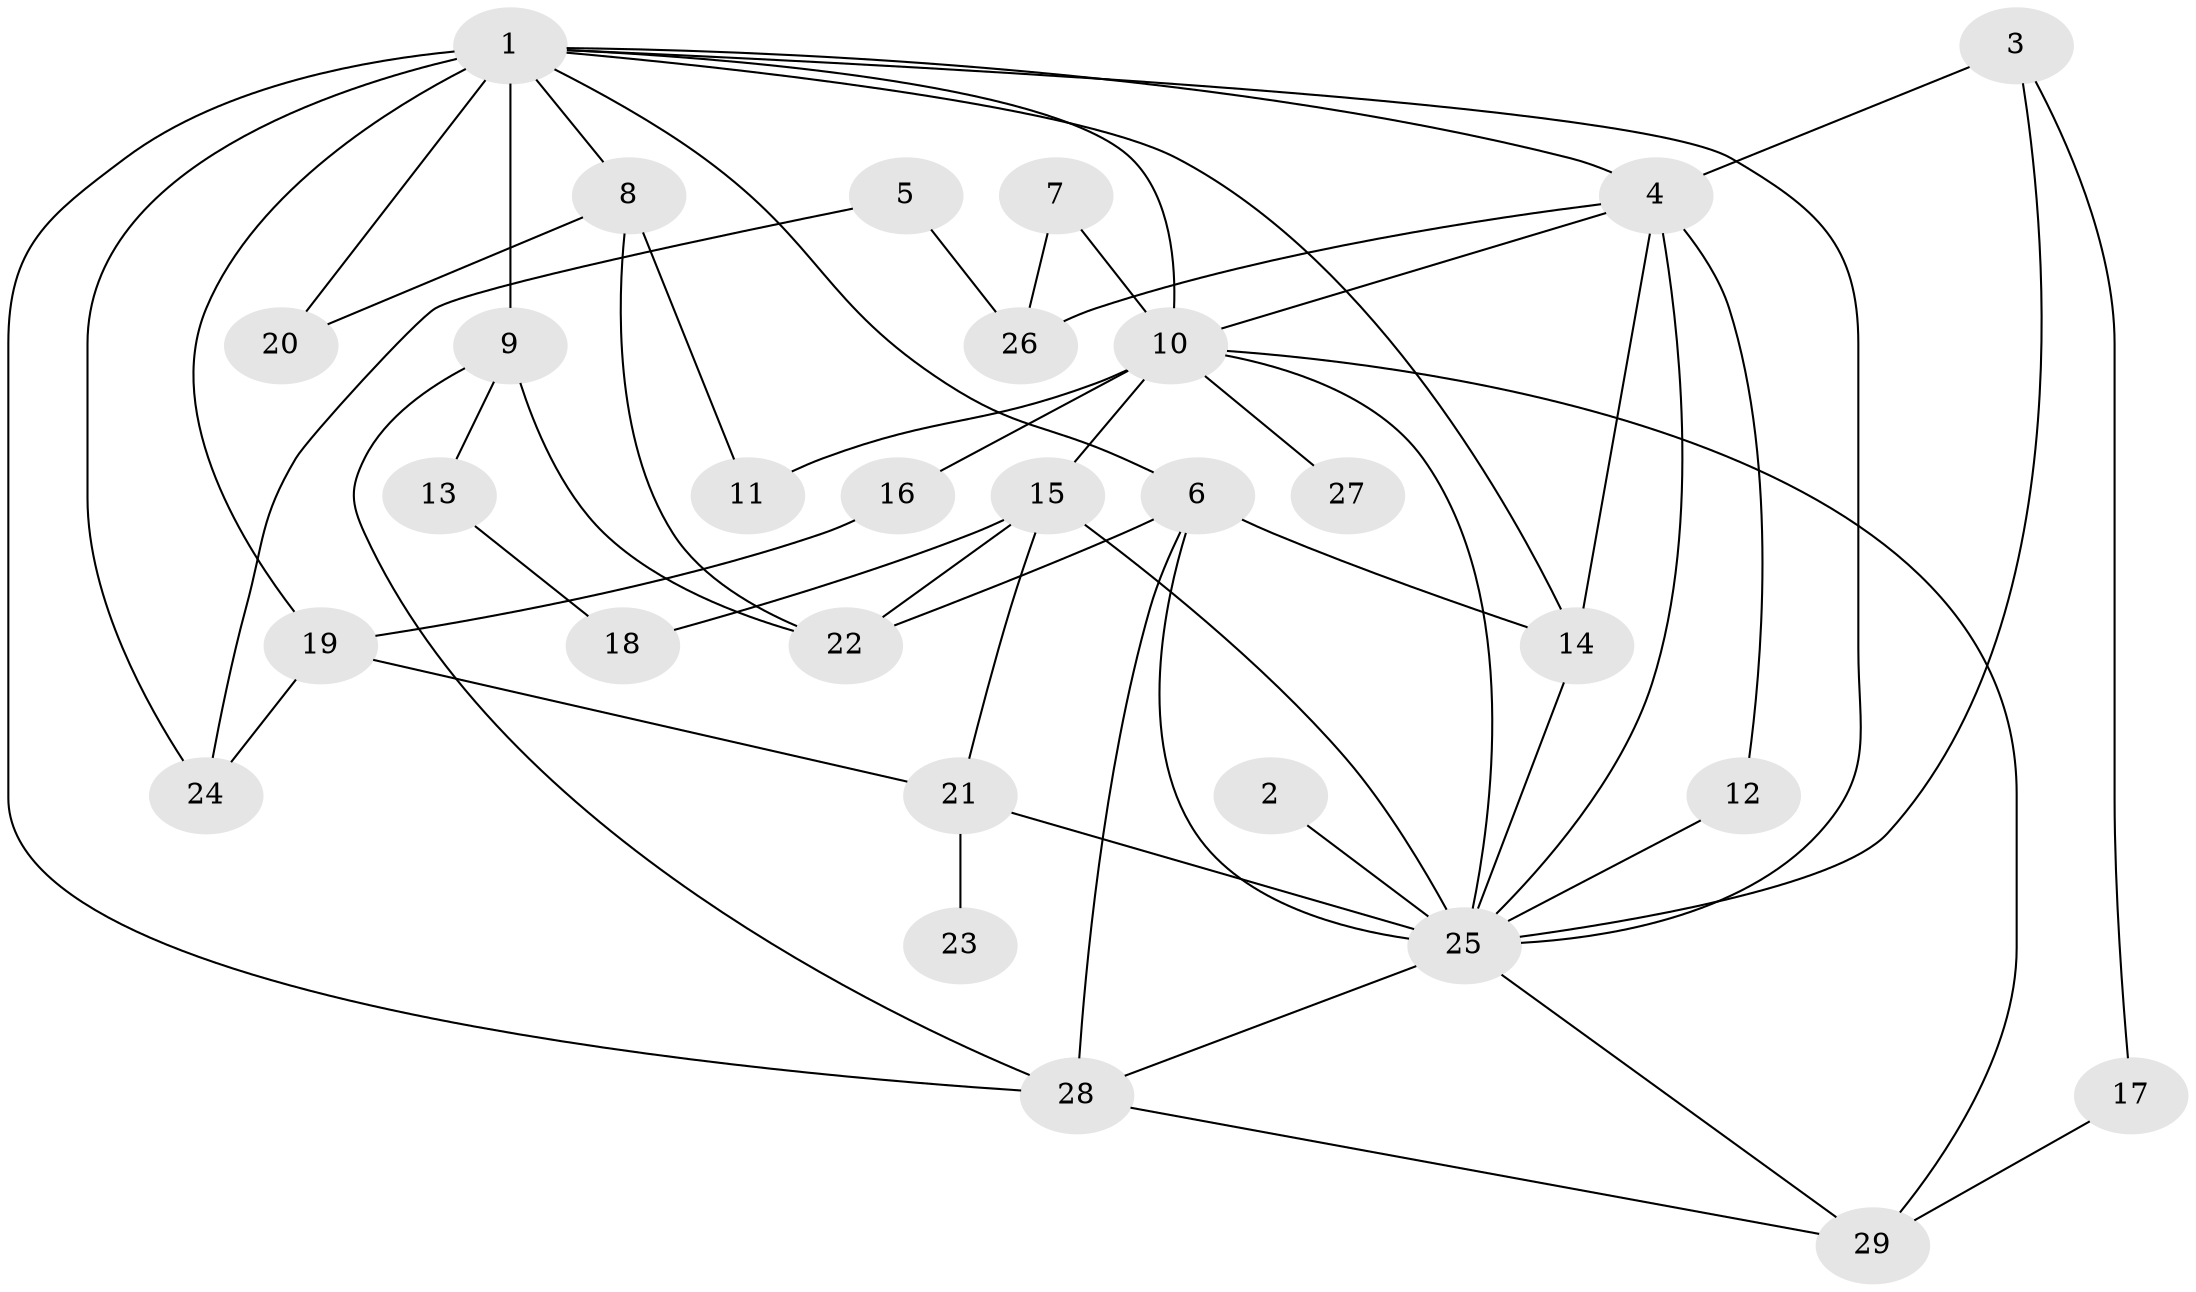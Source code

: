 // original degree distribution, {5: 0.06315789473684211, 7: 0.010526315789473684, 10: 0.010526315789473684, 6: 0.042105263157894736, 4: 0.1368421052631579, 3: 0.21052631578947367, 2: 0.3368421052631579, 8: 0.010526315789473684, 1: 0.17894736842105263}
// Generated by graph-tools (version 1.1) at 2025/36/03/04/25 23:36:11]
// undirected, 29 vertices, 56 edges
graph export_dot {
  node [color=gray90,style=filled];
  1;
  2;
  3;
  4;
  5;
  6;
  7;
  8;
  9;
  10;
  11;
  12;
  13;
  14;
  15;
  16;
  17;
  18;
  19;
  20;
  21;
  22;
  23;
  24;
  25;
  26;
  27;
  28;
  29;
  1 -- 4 [weight=1.0];
  1 -- 6 [weight=1.0];
  1 -- 8 [weight=1.0];
  1 -- 9 [weight=1.0];
  1 -- 10 [weight=2.0];
  1 -- 14 [weight=1.0];
  1 -- 19 [weight=2.0];
  1 -- 20 [weight=2.0];
  1 -- 24 [weight=1.0];
  1 -- 25 [weight=1.0];
  1 -- 28 [weight=2.0];
  2 -- 25 [weight=1.0];
  3 -- 4 [weight=1.0];
  3 -- 17 [weight=1.0];
  3 -- 25 [weight=2.0];
  4 -- 10 [weight=1.0];
  4 -- 12 [weight=1.0];
  4 -- 14 [weight=1.0];
  4 -- 25 [weight=1.0];
  4 -- 26 [weight=2.0];
  5 -- 24 [weight=1.0];
  5 -- 26 [weight=1.0];
  6 -- 14 [weight=1.0];
  6 -- 22 [weight=2.0];
  6 -- 25 [weight=1.0];
  6 -- 28 [weight=1.0];
  7 -- 10 [weight=1.0];
  7 -- 26 [weight=1.0];
  8 -- 11 [weight=1.0];
  8 -- 20 [weight=1.0];
  8 -- 22 [weight=1.0];
  9 -- 13 [weight=1.0];
  9 -- 22 [weight=1.0];
  9 -- 28 [weight=1.0];
  10 -- 11 [weight=2.0];
  10 -- 15 [weight=1.0];
  10 -- 16 [weight=3.0];
  10 -- 25 [weight=2.0];
  10 -- 27 [weight=1.0];
  10 -- 29 [weight=1.0];
  12 -- 25 [weight=1.0];
  13 -- 18 [weight=1.0];
  14 -- 25 [weight=1.0];
  15 -- 18 [weight=1.0];
  15 -- 21 [weight=1.0];
  15 -- 22 [weight=1.0];
  15 -- 25 [weight=1.0];
  16 -- 19 [weight=1.0];
  17 -- 29 [weight=1.0];
  19 -- 21 [weight=1.0];
  19 -- 24 [weight=1.0];
  21 -- 23 [weight=1.0];
  21 -- 25 [weight=1.0];
  25 -- 28 [weight=2.0];
  25 -- 29 [weight=1.0];
  28 -- 29 [weight=1.0];
}
